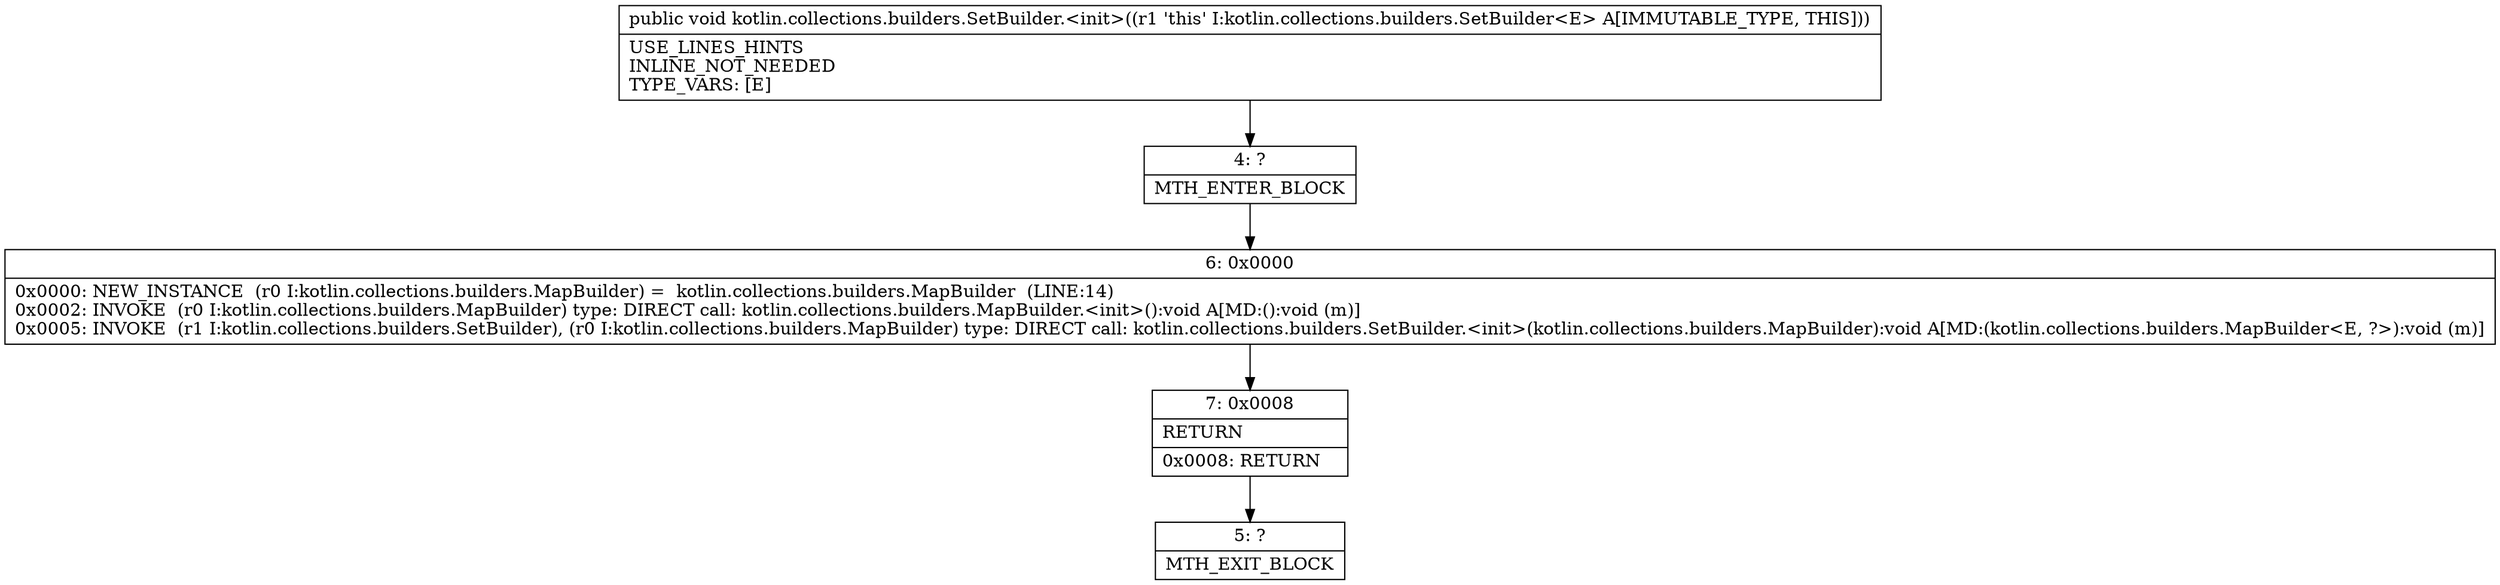 digraph "CFG forkotlin.collections.builders.SetBuilder.\<init\>()V" {
Node_4 [shape=record,label="{4\:\ ?|MTH_ENTER_BLOCK\l}"];
Node_6 [shape=record,label="{6\:\ 0x0000|0x0000: NEW_INSTANCE  (r0 I:kotlin.collections.builders.MapBuilder) =  kotlin.collections.builders.MapBuilder  (LINE:14)\l0x0002: INVOKE  (r0 I:kotlin.collections.builders.MapBuilder) type: DIRECT call: kotlin.collections.builders.MapBuilder.\<init\>():void A[MD:():void (m)]\l0x0005: INVOKE  (r1 I:kotlin.collections.builders.SetBuilder), (r0 I:kotlin.collections.builders.MapBuilder) type: DIRECT call: kotlin.collections.builders.SetBuilder.\<init\>(kotlin.collections.builders.MapBuilder):void A[MD:(kotlin.collections.builders.MapBuilder\<E, ?\>):void (m)]\l}"];
Node_7 [shape=record,label="{7\:\ 0x0008|RETURN\l|0x0008: RETURN   \l}"];
Node_5 [shape=record,label="{5\:\ ?|MTH_EXIT_BLOCK\l}"];
MethodNode[shape=record,label="{public void kotlin.collections.builders.SetBuilder.\<init\>((r1 'this' I:kotlin.collections.builders.SetBuilder\<E\> A[IMMUTABLE_TYPE, THIS]))  | USE_LINES_HINTS\lINLINE_NOT_NEEDED\lTYPE_VARS: [E]\l}"];
MethodNode -> Node_4;Node_4 -> Node_6;
Node_6 -> Node_7;
Node_7 -> Node_5;
}

